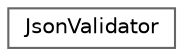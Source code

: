 digraph "Graphical Class Hierarchy"
{
 // LATEX_PDF_SIZE
  bgcolor="transparent";
  edge [fontname=Helvetica,fontsize=10,labelfontname=Helvetica,labelfontsize=10];
  node [fontname=Helvetica,fontsize=10,shape=box,height=0.2,width=0.4];
  rankdir="LR";
  Node0 [id="Node000000",label="JsonValidator",height=0.2,width=0.4,color="grey40", fillcolor="white", style="filled",URL="$classJsonValidator.html",tooltip="Class responsible for checking if the Json file is in the correct format."];
}
